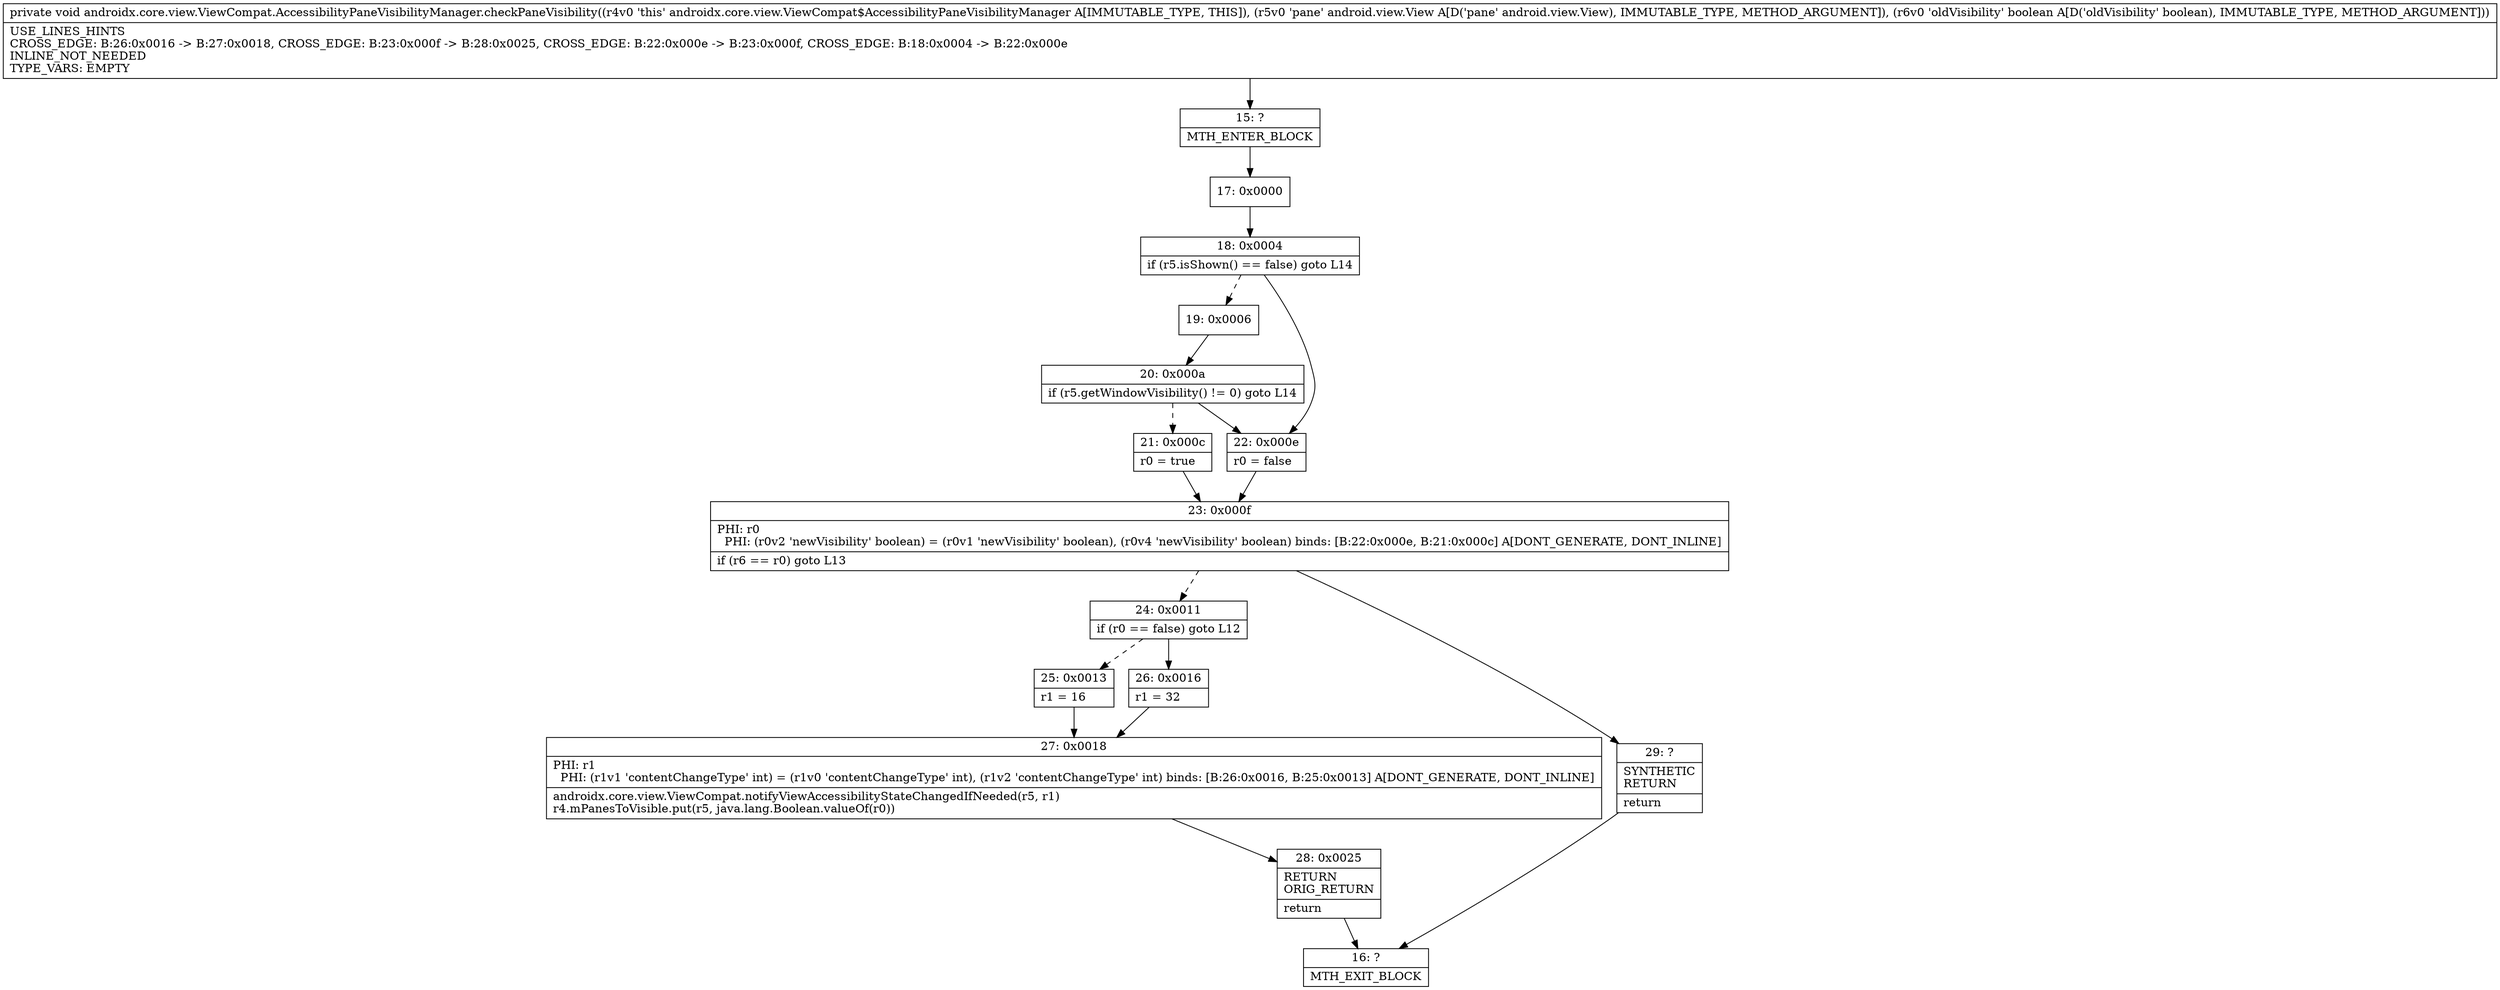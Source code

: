 digraph "CFG forandroidx.core.view.ViewCompat.AccessibilityPaneVisibilityManager.checkPaneVisibility(Landroid\/view\/View;Z)V" {
Node_15 [shape=record,label="{15\:\ ?|MTH_ENTER_BLOCK\l}"];
Node_17 [shape=record,label="{17\:\ 0x0000}"];
Node_18 [shape=record,label="{18\:\ 0x0004|if (r5.isShown() == false) goto L14\l}"];
Node_19 [shape=record,label="{19\:\ 0x0006}"];
Node_20 [shape=record,label="{20\:\ 0x000a|if (r5.getWindowVisibility() != 0) goto L14\l}"];
Node_21 [shape=record,label="{21\:\ 0x000c|r0 = true\l}"];
Node_23 [shape=record,label="{23\:\ 0x000f|PHI: r0 \l  PHI: (r0v2 'newVisibility' boolean) = (r0v1 'newVisibility' boolean), (r0v4 'newVisibility' boolean) binds: [B:22:0x000e, B:21:0x000c] A[DONT_GENERATE, DONT_INLINE]\l|if (r6 == r0) goto L13\l}"];
Node_24 [shape=record,label="{24\:\ 0x0011|if (r0 == false) goto L12\l}"];
Node_25 [shape=record,label="{25\:\ 0x0013|r1 = 16\l}"];
Node_27 [shape=record,label="{27\:\ 0x0018|PHI: r1 \l  PHI: (r1v1 'contentChangeType' int) = (r1v0 'contentChangeType' int), (r1v2 'contentChangeType' int) binds: [B:26:0x0016, B:25:0x0013] A[DONT_GENERATE, DONT_INLINE]\l|androidx.core.view.ViewCompat.notifyViewAccessibilityStateChangedIfNeeded(r5, r1)\lr4.mPanesToVisible.put(r5, java.lang.Boolean.valueOf(r0))\l}"];
Node_28 [shape=record,label="{28\:\ 0x0025|RETURN\lORIG_RETURN\l|return\l}"];
Node_16 [shape=record,label="{16\:\ ?|MTH_EXIT_BLOCK\l}"];
Node_26 [shape=record,label="{26\:\ 0x0016|r1 = 32\l}"];
Node_29 [shape=record,label="{29\:\ ?|SYNTHETIC\lRETURN\l|return\l}"];
Node_22 [shape=record,label="{22\:\ 0x000e|r0 = false\l}"];
MethodNode[shape=record,label="{private void androidx.core.view.ViewCompat.AccessibilityPaneVisibilityManager.checkPaneVisibility((r4v0 'this' androidx.core.view.ViewCompat$AccessibilityPaneVisibilityManager A[IMMUTABLE_TYPE, THIS]), (r5v0 'pane' android.view.View A[D('pane' android.view.View), IMMUTABLE_TYPE, METHOD_ARGUMENT]), (r6v0 'oldVisibility' boolean A[D('oldVisibility' boolean), IMMUTABLE_TYPE, METHOD_ARGUMENT]))  | USE_LINES_HINTS\lCROSS_EDGE: B:26:0x0016 \-\> B:27:0x0018, CROSS_EDGE: B:23:0x000f \-\> B:28:0x0025, CROSS_EDGE: B:22:0x000e \-\> B:23:0x000f, CROSS_EDGE: B:18:0x0004 \-\> B:22:0x000e\lINLINE_NOT_NEEDED\lTYPE_VARS: EMPTY\l}"];
MethodNode -> Node_15;Node_15 -> Node_17;
Node_17 -> Node_18;
Node_18 -> Node_19[style=dashed];
Node_18 -> Node_22;
Node_19 -> Node_20;
Node_20 -> Node_21[style=dashed];
Node_20 -> Node_22;
Node_21 -> Node_23;
Node_23 -> Node_24[style=dashed];
Node_23 -> Node_29;
Node_24 -> Node_25[style=dashed];
Node_24 -> Node_26;
Node_25 -> Node_27;
Node_27 -> Node_28;
Node_28 -> Node_16;
Node_26 -> Node_27;
Node_29 -> Node_16;
Node_22 -> Node_23;
}

